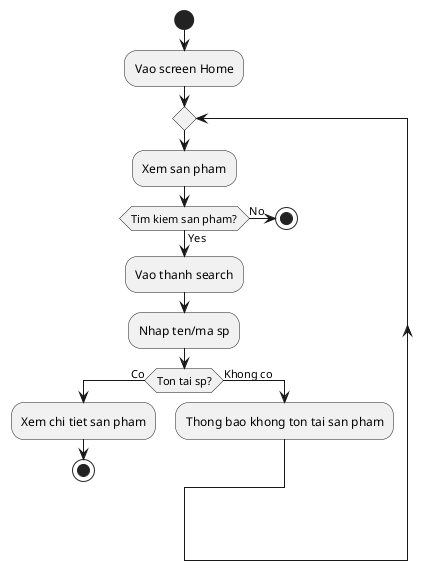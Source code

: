 @startuml Xem tim kiem san pham


start
:Vao screen Home;
repeat
:Xem san pham;
if (Tim kiem san pham?) then (Yes)
:Vao thanh search;
:Nhap ten/ma sp;
if (Ton tai sp?) then (Co)
:Xem chi tiet san pham;
stop
else (Khong co)
:Thong bao khong ton tai san pham;
endif
else (No)
stop
